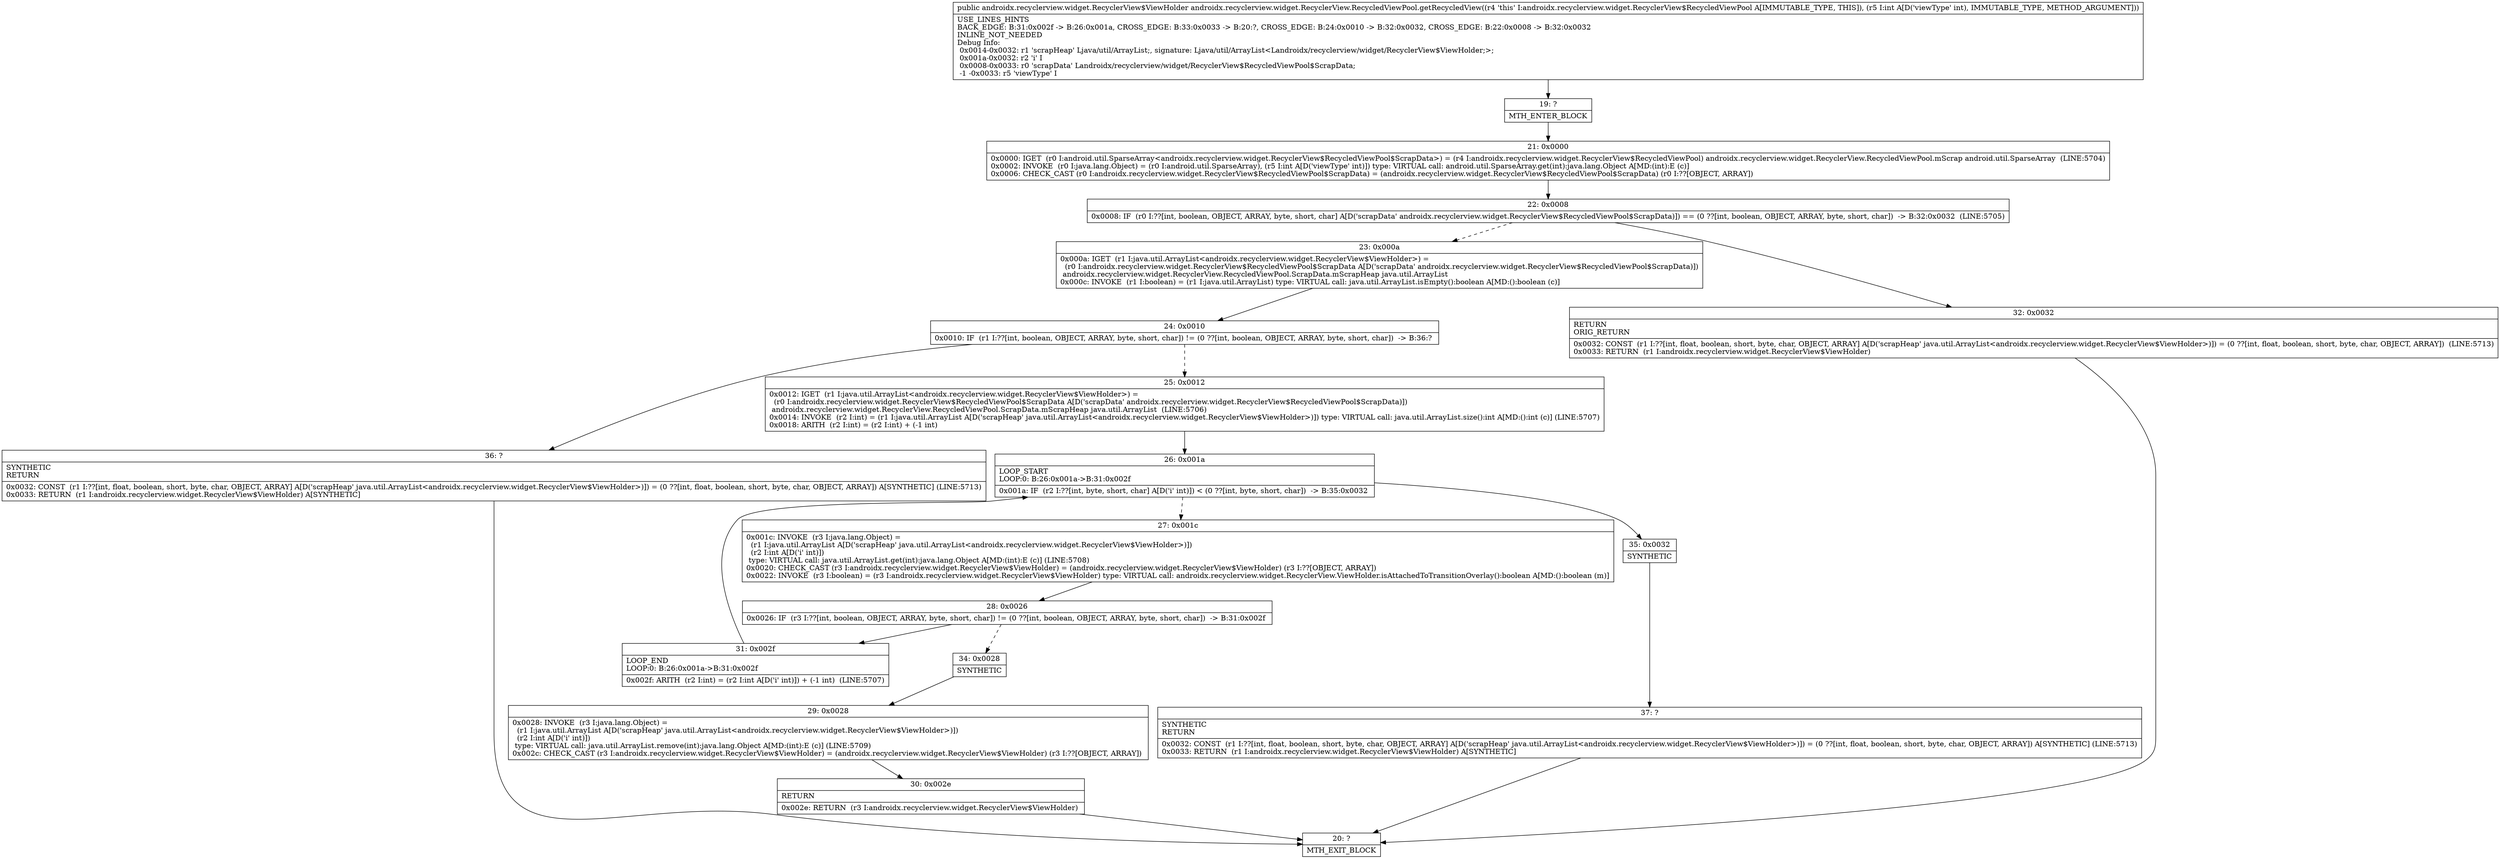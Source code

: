 digraph "CFG forandroidx.recyclerview.widget.RecyclerView.RecycledViewPool.getRecycledView(I)Landroidx\/recyclerview\/widget\/RecyclerView$ViewHolder;" {
Node_19 [shape=record,label="{19\:\ ?|MTH_ENTER_BLOCK\l}"];
Node_21 [shape=record,label="{21\:\ 0x0000|0x0000: IGET  (r0 I:android.util.SparseArray\<androidx.recyclerview.widget.RecyclerView$RecycledViewPool$ScrapData\>) = (r4 I:androidx.recyclerview.widget.RecyclerView$RecycledViewPool) androidx.recyclerview.widget.RecyclerView.RecycledViewPool.mScrap android.util.SparseArray  (LINE:5704)\l0x0002: INVOKE  (r0 I:java.lang.Object) = (r0 I:android.util.SparseArray), (r5 I:int A[D('viewType' int)]) type: VIRTUAL call: android.util.SparseArray.get(int):java.lang.Object A[MD:(int):E (c)]\l0x0006: CHECK_CAST (r0 I:androidx.recyclerview.widget.RecyclerView$RecycledViewPool$ScrapData) = (androidx.recyclerview.widget.RecyclerView$RecycledViewPool$ScrapData) (r0 I:??[OBJECT, ARRAY]) \l}"];
Node_22 [shape=record,label="{22\:\ 0x0008|0x0008: IF  (r0 I:??[int, boolean, OBJECT, ARRAY, byte, short, char] A[D('scrapData' androidx.recyclerview.widget.RecyclerView$RecycledViewPool$ScrapData)]) == (0 ??[int, boolean, OBJECT, ARRAY, byte, short, char])  \-\> B:32:0x0032  (LINE:5705)\l}"];
Node_23 [shape=record,label="{23\:\ 0x000a|0x000a: IGET  (r1 I:java.util.ArrayList\<androidx.recyclerview.widget.RecyclerView$ViewHolder\>) = \l  (r0 I:androidx.recyclerview.widget.RecyclerView$RecycledViewPool$ScrapData A[D('scrapData' androidx.recyclerview.widget.RecyclerView$RecycledViewPool$ScrapData)])\l androidx.recyclerview.widget.RecyclerView.RecycledViewPool.ScrapData.mScrapHeap java.util.ArrayList \l0x000c: INVOKE  (r1 I:boolean) = (r1 I:java.util.ArrayList) type: VIRTUAL call: java.util.ArrayList.isEmpty():boolean A[MD:():boolean (c)]\l}"];
Node_24 [shape=record,label="{24\:\ 0x0010|0x0010: IF  (r1 I:??[int, boolean, OBJECT, ARRAY, byte, short, char]) != (0 ??[int, boolean, OBJECT, ARRAY, byte, short, char])  \-\> B:36:? \l}"];
Node_25 [shape=record,label="{25\:\ 0x0012|0x0012: IGET  (r1 I:java.util.ArrayList\<androidx.recyclerview.widget.RecyclerView$ViewHolder\>) = \l  (r0 I:androidx.recyclerview.widget.RecyclerView$RecycledViewPool$ScrapData A[D('scrapData' androidx.recyclerview.widget.RecyclerView$RecycledViewPool$ScrapData)])\l androidx.recyclerview.widget.RecyclerView.RecycledViewPool.ScrapData.mScrapHeap java.util.ArrayList  (LINE:5706)\l0x0014: INVOKE  (r2 I:int) = (r1 I:java.util.ArrayList A[D('scrapHeap' java.util.ArrayList\<androidx.recyclerview.widget.RecyclerView$ViewHolder\>)]) type: VIRTUAL call: java.util.ArrayList.size():int A[MD:():int (c)] (LINE:5707)\l0x0018: ARITH  (r2 I:int) = (r2 I:int) + (\-1 int) \l}"];
Node_26 [shape=record,label="{26\:\ 0x001a|LOOP_START\lLOOP:0: B:26:0x001a\-\>B:31:0x002f\l|0x001a: IF  (r2 I:??[int, byte, short, char] A[D('i' int)]) \< (0 ??[int, byte, short, char])  \-\> B:35:0x0032 \l}"];
Node_27 [shape=record,label="{27\:\ 0x001c|0x001c: INVOKE  (r3 I:java.lang.Object) = \l  (r1 I:java.util.ArrayList A[D('scrapHeap' java.util.ArrayList\<androidx.recyclerview.widget.RecyclerView$ViewHolder\>)])\l  (r2 I:int A[D('i' int)])\l type: VIRTUAL call: java.util.ArrayList.get(int):java.lang.Object A[MD:(int):E (c)] (LINE:5708)\l0x0020: CHECK_CAST (r3 I:androidx.recyclerview.widget.RecyclerView$ViewHolder) = (androidx.recyclerview.widget.RecyclerView$ViewHolder) (r3 I:??[OBJECT, ARRAY]) \l0x0022: INVOKE  (r3 I:boolean) = (r3 I:androidx.recyclerview.widget.RecyclerView$ViewHolder) type: VIRTUAL call: androidx.recyclerview.widget.RecyclerView.ViewHolder.isAttachedToTransitionOverlay():boolean A[MD:():boolean (m)]\l}"];
Node_28 [shape=record,label="{28\:\ 0x0026|0x0026: IF  (r3 I:??[int, boolean, OBJECT, ARRAY, byte, short, char]) != (0 ??[int, boolean, OBJECT, ARRAY, byte, short, char])  \-\> B:31:0x002f \l}"];
Node_31 [shape=record,label="{31\:\ 0x002f|LOOP_END\lLOOP:0: B:26:0x001a\-\>B:31:0x002f\l|0x002f: ARITH  (r2 I:int) = (r2 I:int A[D('i' int)]) + (\-1 int)  (LINE:5707)\l}"];
Node_34 [shape=record,label="{34\:\ 0x0028|SYNTHETIC\l}"];
Node_29 [shape=record,label="{29\:\ 0x0028|0x0028: INVOKE  (r3 I:java.lang.Object) = \l  (r1 I:java.util.ArrayList A[D('scrapHeap' java.util.ArrayList\<androidx.recyclerview.widget.RecyclerView$ViewHolder\>)])\l  (r2 I:int A[D('i' int)])\l type: VIRTUAL call: java.util.ArrayList.remove(int):java.lang.Object A[MD:(int):E (c)] (LINE:5709)\l0x002c: CHECK_CAST (r3 I:androidx.recyclerview.widget.RecyclerView$ViewHolder) = (androidx.recyclerview.widget.RecyclerView$ViewHolder) (r3 I:??[OBJECT, ARRAY]) \l}"];
Node_30 [shape=record,label="{30\:\ 0x002e|RETURN\l|0x002e: RETURN  (r3 I:androidx.recyclerview.widget.RecyclerView$ViewHolder) \l}"];
Node_20 [shape=record,label="{20\:\ ?|MTH_EXIT_BLOCK\l}"];
Node_35 [shape=record,label="{35\:\ 0x0032|SYNTHETIC\l}"];
Node_37 [shape=record,label="{37\:\ ?|SYNTHETIC\lRETURN\l|0x0032: CONST  (r1 I:??[int, float, boolean, short, byte, char, OBJECT, ARRAY] A[D('scrapHeap' java.util.ArrayList\<androidx.recyclerview.widget.RecyclerView$ViewHolder\>)]) = (0 ??[int, float, boolean, short, byte, char, OBJECT, ARRAY]) A[SYNTHETIC] (LINE:5713)\l0x0033: RETURN  (r1 I:androidx.recyclerview.widget.RecyclerView$ViewHolder) A[SYNTHETIC]\l}"];
Node_36 [shape=record,label="{36\:\ ?|SYNTHETIC\lRETURN\l|0x0032: CONST  (r1 I:??[int, float, boolean, short, byte, char, OBJECT, ARRAY] A[D('scrapHeap' java.util.ArrayList\<androidx.recyclerview.widget.RecyclerView$ViewHolder\>)]) = (0 ??[int, float, boolean, short, byte, char, OBJECT, ARRAY]) A[SYNTHETIC] (LINE:5713)\l0x0033: RETURN  (r1 I:androidx.recyclerview.widget.RecyclerView$ViewHolder) A[SYNTHETIC]\l}"];
Node_32 [shape=record,label="{32\:\ 0x0032|RETURN\lORIG_RETURN\l|0x0032: CONST  (r1 I:??[int, float, boolean, short, byte, char, OBJECT, ARRAY] A[D('scrapHeap' java.util.ArrayList\<androidx.recyclerview.widget.RecyclerView$ViewHolder\>)]) = (0 ??[int, float, boolean, short, byte, char, OBJECT, ARRAY])  (LINE:5713)\l0x0033: RETURN  (r1 I:androidx.recyclerview.widget.RecyclerView$ViewHolder) \l}"];
MethodNode[shape=record,label="{public androidx.recyclerview.widget.RecyclerView$ViewHolder androidx.recyclerview.widget.RecyclerView.RecycledViewPool.getRecycledView((r4 'this' I:androidx.recyclerview.widget.RecyclerView$RecycledViewPool A[IMMUTABLE_TYPE, THIS]), (r5 I:int A[D('viewType' int), IMMUTABLE_TYPE, METHOD_ARGUMENT]))  | USE_LINES_HINTS\lBACK_EDGE: B:31:0x002f \-\> B:26:0x001a, CROSS_EDGE: B:33:0x0033 \-\> B:20:?, CROSS_EDGE: B:24:0x0010 \-\> B:32:0x0032, CROSS_EDGE: B:22:0x0008 \-\> B:32:0x0032\lINLINE_NOT_NEEDED\lDebug Info:\l  0x0014\-0x0032: r1 'scrapHeap' Ljava\/util\/ArrayList;, signature: Ljava\/util\/ArrayList\<Landroidx\/recyclerview\/widget\/RecyclerView$ViewHolder;\>;\l  0x001a\-0x0032: r2 'i' I\l  0x0008\-0x0033: r0 'scrapData' Landroidx\/recyclerview\/widget\/RecyclerView$RecycledViewPool$ScrapData;\l  \-1 \-0x0033: r5 'viewType' I\l}"];
MethodNode -> Node_19;Node_19 -> Node_21;
Node_21 -> Node_22;
Node_22 -> Node_23[style=dashed];
Node_22 -> Node_32;
Node_23 -> Node_24;
Node_24 -> Node_25[style=dashed];
Node_24 -> Node_36;
Node_25 -> Node_26;
Node_26 -> Node_27[style=dashed];
Node_26 -> Node_35;
Node_27 -> Node_28;
Node_28 -> Node_31;
Node_28 -> Node_34[style=dashed];
Node_31 -> Node_26;
Node_34 -> Node_29;
Node_29 -> Node_30;
Node_30 -> Node_20;
Node_35 -> Node_37;
Node_37 -> Node_20;
Node_36 -> Node_20;
Node_32 -> Node_20;
}

